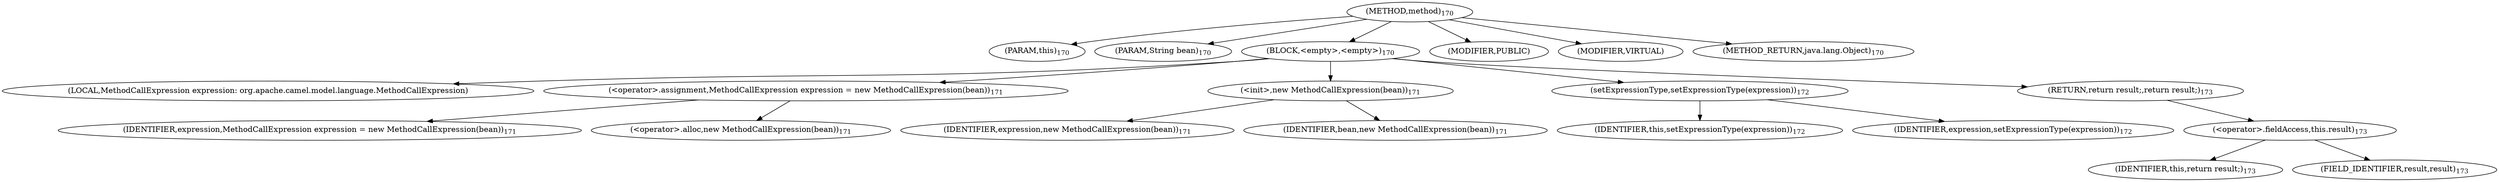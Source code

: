 digraph "method" {  
"330" [label = <(METHOD,method)<SUB>170</SUB>> ]
"40" [label = <(PARAM,this)<SUB>170</SUB>> ]
"331" [label = <(PARAM,String bean)<SUB>170</SUB>> ]
"332" [label = <(BLOCK,&lt;empty&gt;,&lt;empty&gt;)<SUB>170</SUB>> ]
"38" [label = <(LOCAL,MethodCallExpression expression: org.apache.camel.model.language.MethodCallExpression)> ]
"333" [label = <(&lt;operator&gt;.assignment,MethodCallExpression expression = new MethodCallExpression(bean))<SUB>171</SUB>> ]
"334" [label = <(IDENTIFIER,expression,MethodCallExpression expression = new MethodCallExpression(bean))<SUB>171</SUB>> ]
"335" [label = <(&lt;operator&gt;.alloc,new MethodCallExpression(bean))<SUB>171</SUB>> ]
"336" [label = <(&lt;init&gt;,new MethodCallExpression(bean))<SUB>171</SUB>> ]
"37" [label = <(IDENTIFIER,expression,new MethodCallExpression(bean))<SUB>171</SUB>> ]
"337" [label = <(IDENTIFIER,bean,new MethodCallExpression(bean))<SUB>171</SUB>> ]
"338" [label = <(setExpressionType,setExpressionType(expression))<SUB>172</SUB>> ]
"39" [label = <(IDENTIFIER,this,setExpressionType(expression))<SUB>172</SUB>> ]
"339" [label = <(IDENTIFIER,expression,setExpressionType(expression))<SUB>172</SUB>> ]
"340" [label = <(RETURN,return result;,return result;)<SUB>173</SUB>> ]
"341" [label = <(&lt;operator&gt;.fieldAccess,this.result)<SUB>173</SUB>> ]
"342" [label = <(IDENTIFIER,this,return result;)<SUB>173</SUB>> ]
"343" [label = <(FIELD_IDENTIFIER,result,result)<SUB>173</SUB>> ]
"344" [label = <(MODIFIER,PUBLIC)> ]
"345" [label = <(MODIFIER,VIRTUAL)> ]
"346" [label = <(METHOD_RETURN,java.lang.Object)<SUB>170</SUB>> ]
  "330" -> "40" 
  "330" -> "331" 
  "330" -> "332" 
  "330" -> "344" 
  "330" -> "345" 
  "330" -> "346" 
  "332" -> "38" 
  "332" -> "333" 
  "332" -> "336" 
  "332" -> "338" 
  "332" -> "340" 
  "333" -> "334" 
  "333" -> "335" 
  "336" -> "37" 
  "336" -> "337" 
  "338" -> "39" 
  "338" -> "339" 
  "340" -> "341" 
  "341" -> "342" 
  "341" -> "343" 
}
